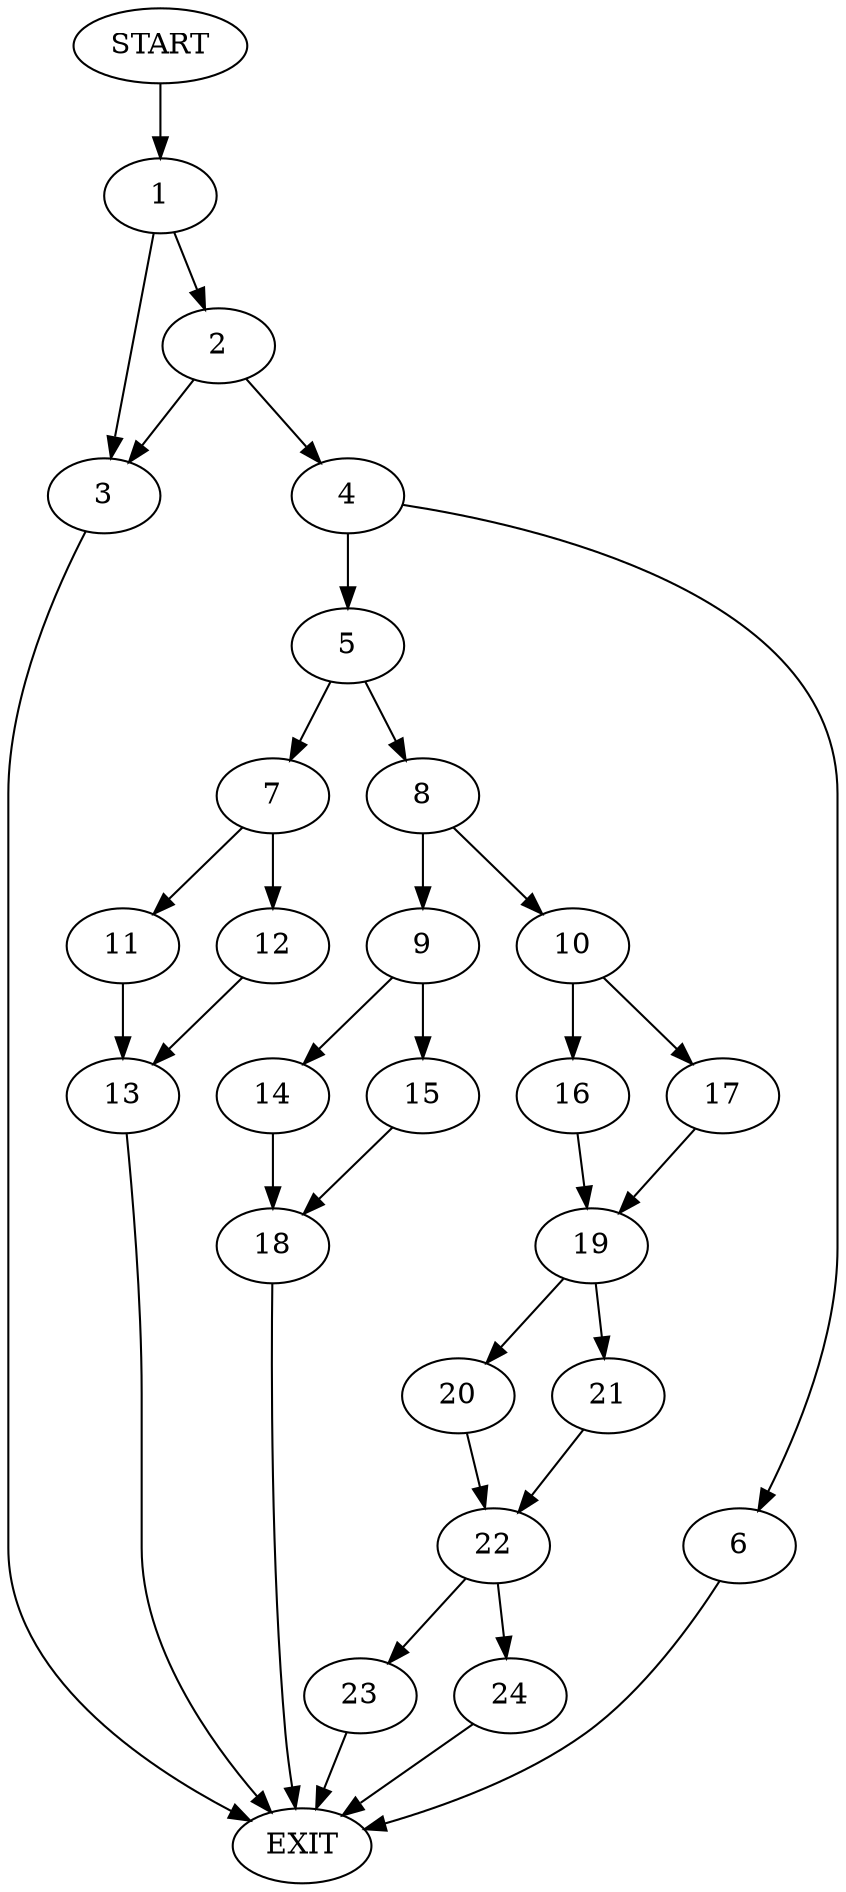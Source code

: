 digraph {
0 [label="START"]
25 [label="EXIT"]
0 -> 1
1 -> 2
1 -> 3
3 -> 25
2 -> 3
2 -> 4
4 -> 5
4 -> 6
6 -> 25
5 -> 7
5 -> 8
8 -> 9
8 -> 10
7 -> 11
7 -> 12
11 -> 13
12 -> 13
13 -> 25
9 -> 14
9 -> 15
10 -> 16
10 -> 17
15 -> 18
14 -> 18
18 -> 25
16 -> 19
17 -> 19
19 -> 20
19 -> 21
21 -> 22
20 -> 22
22 -> 23
22 -> 24
24 -> 25
23 -> 25
}

